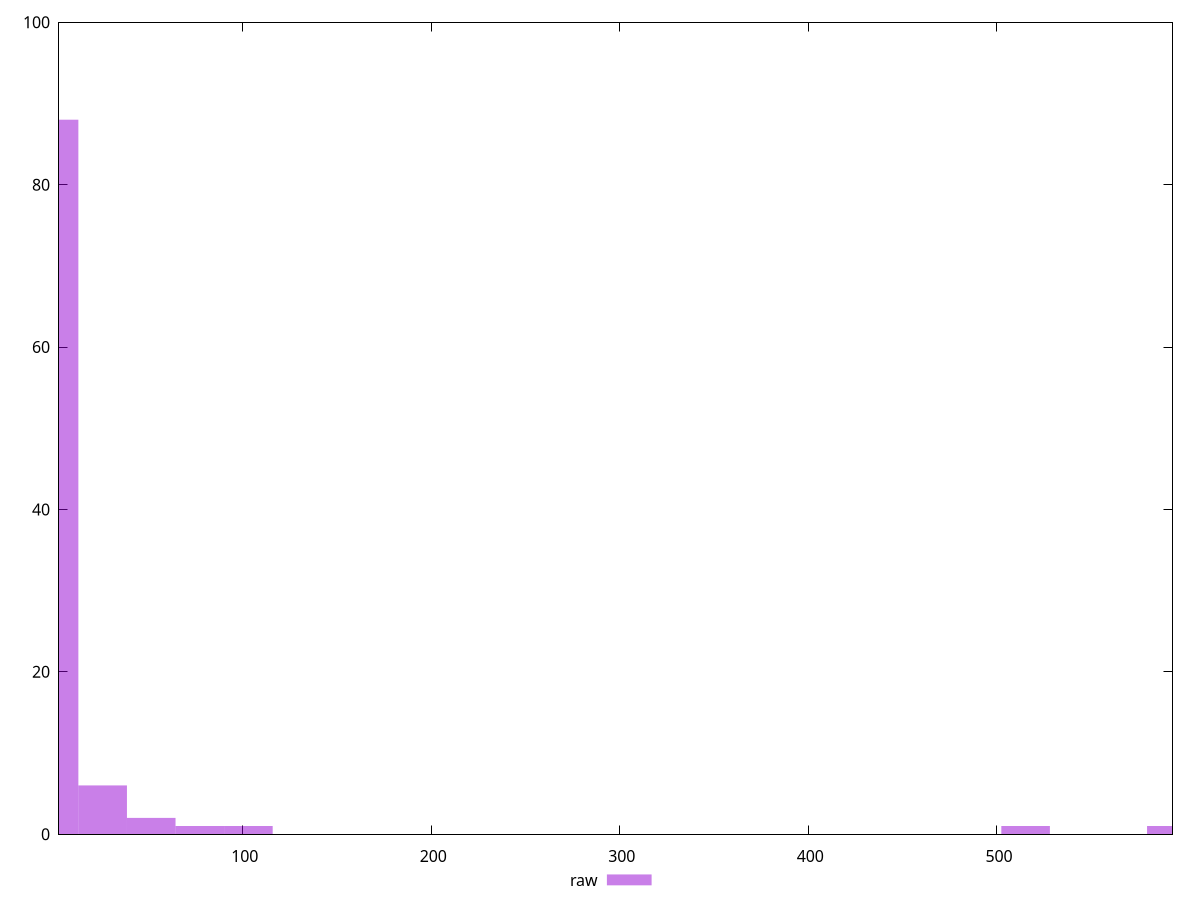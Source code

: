 reset

$raw <<EOF
515.2080260614472 1
592.4892299706643 1
0 88
103.04160521228944 1
25.76040130307236 6
51.52080260614472 2
77.28120390921708 1
EOF

set key outside below
set boxwidth 25.76040130307236
set xrange [2.608:593.1030000000001]
set yrange [0:100]
set trange [0:100]
set style fill transparent solid 0.5 noborder
set terminal svg size 640, 490 enhanced background rgb 'white'
set output "report/report_00029_2021-02-24T13-36-40.390Z/server-response-time/samples/astro/raw/histogram.svg"

plot $raw title "raw" with boxes

reset
